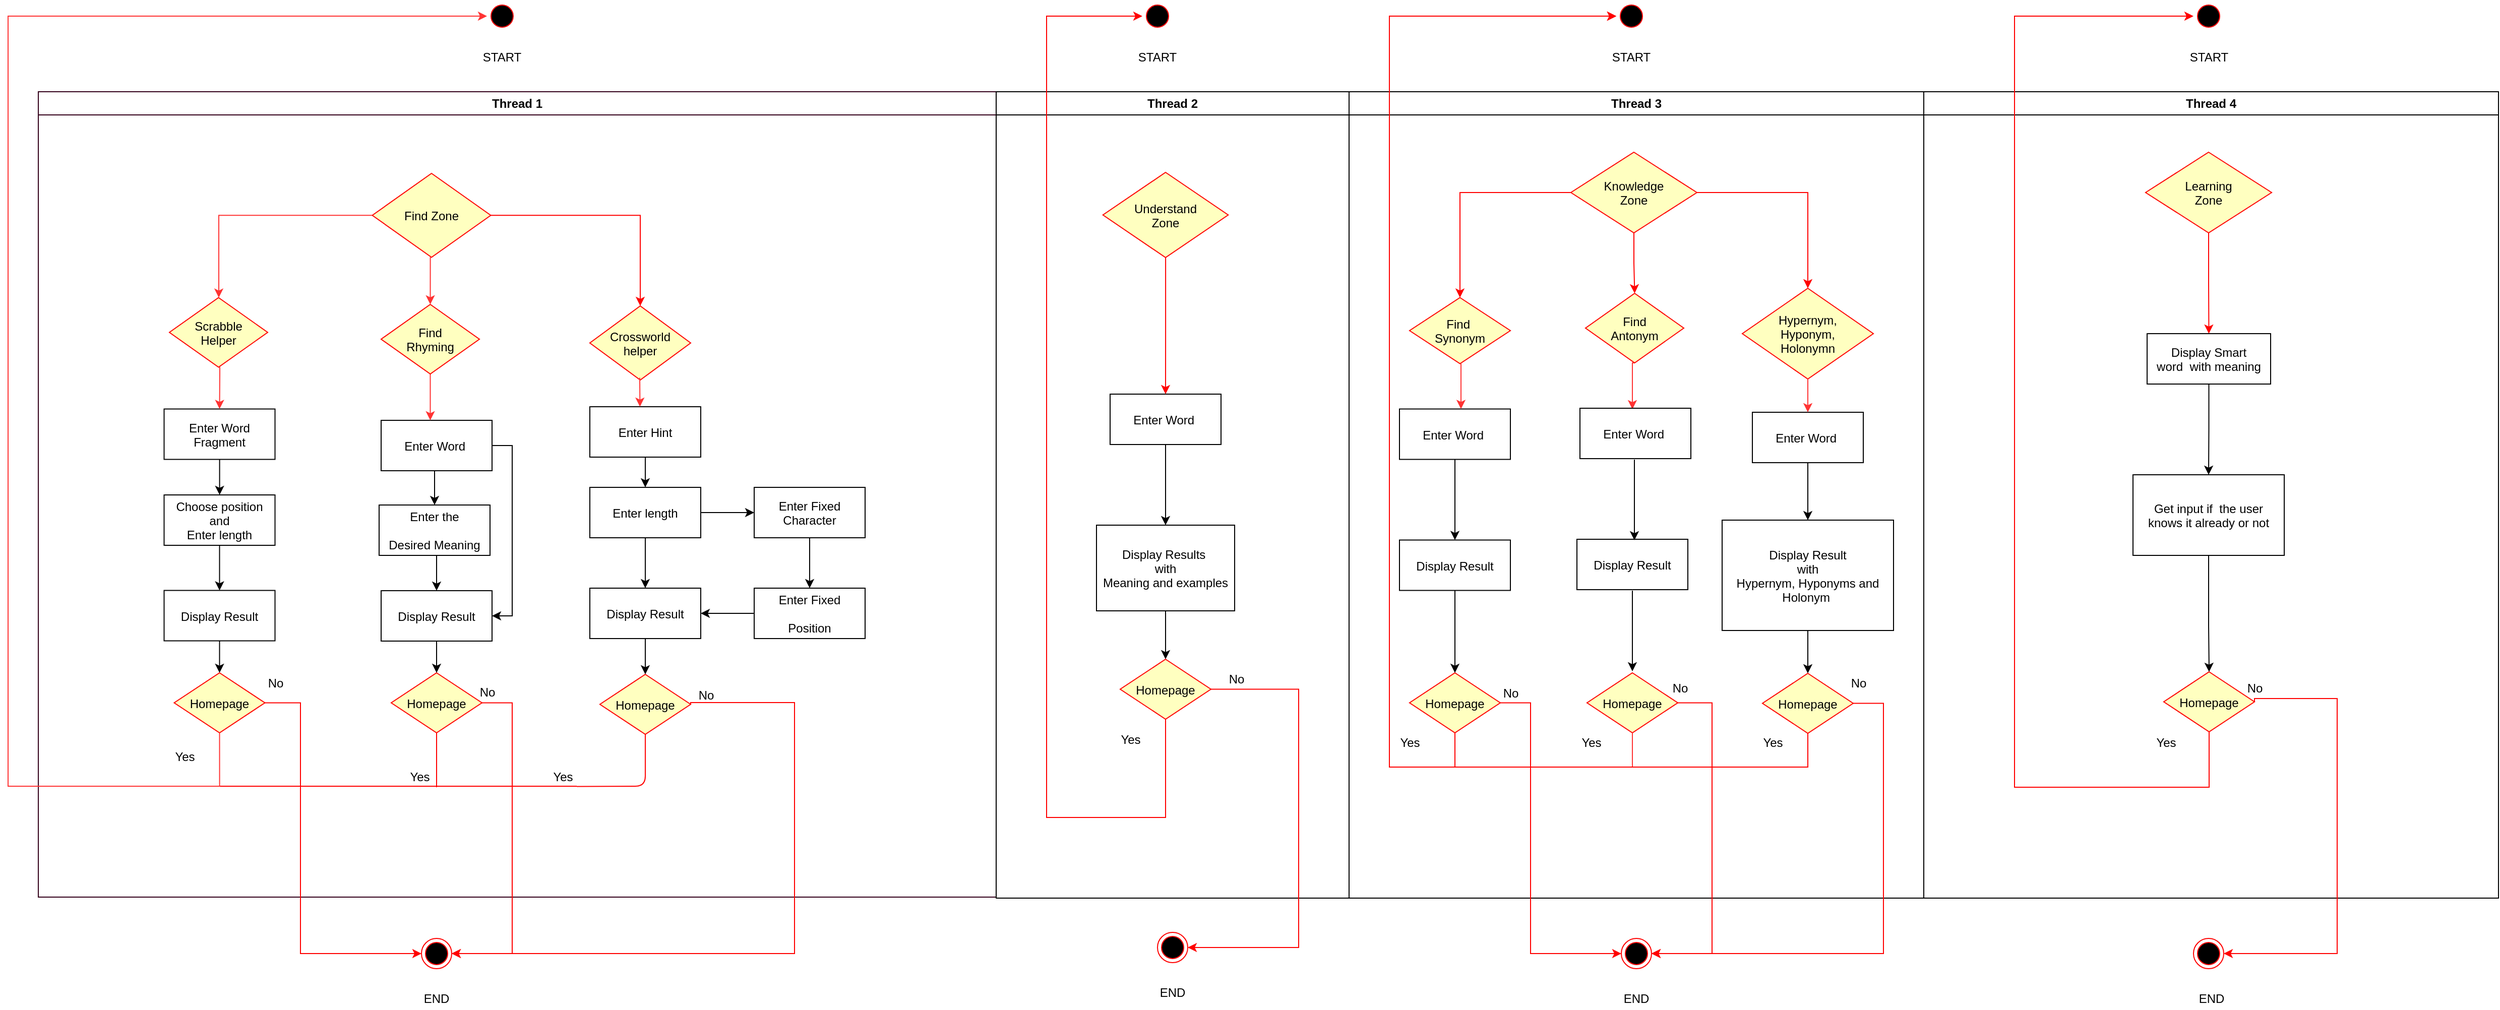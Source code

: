 <mxfile version="12.8.2" type="device"><diagram name="Page-1" id="e7e014a7-5840-1c2e-5031-d8a46d1fe8dd"><mxGraphModel dx="5213" dy="2733" grid="1" gridSize="10" guides="1" tooltips="1" connect="1" arrows="1" fold="1" page="1" pageScale="1" pageWidth="1169" pageHeight="826" background="#ffffff" math="0" shadow="0"><root><mxCell id="0"/><mxCell id="1" parent="0"/><mxCell id="2" value="Thread 1" style="swimlane;whiteSpace=wrap;strokeColor=#33001A;" parent="1" vertex="1"><mxGeometry x="60" y="190" width="950" height="799" as="geometry"/></mxCell><mxCell id="h6mlKQArC7MNZVl1QVLa-51" value="" style="edgeStyle=orthogonalEdgeStyle;rounded=0;orthogonalLoop=1;jettySize=auto;html=1;strokeColor=#FF0000;entryX=0.5;entryY=0;entryDx=0;entryDy=0;exitX=1;exitY=0.5;exitDx=0;exitDy=0;" parent="2" source="21" target="nKJgCVt89UUUF3TxXhcH-124" edge="1"><mxGeometry relative="1" as="geometry"><mxPoint x="375" y="191" as="sourcePoint"/><mxPoint x="530" y="212" as="targetPoint"/><Array as="points"><mxPoint x="597" y="123"/></Array></mxGeometry></mxCell><mxCell id="21" value="Find Zone" style="rhombus;fillColor=#ffffc0;strokeColor=#ff0000;" parent="2" vertex="1"><mxGeometry x="331.25" y="81" width="117.5" height="83.25" as="geometry"/></mxCell><mxCell id="mZyErKNLsmRgQHH9aPGg-84" style="edgeStyle=orthogonalEdgeStyle;rounded=0;orthogonalLoop=1;jettySize=auto;html=1;entryX=1;entryY=0.5;entryDx=0;entryDy=0;" parent="2" source="nKJgCVt89UUUF3TxXhcH-116" target="nKJgCVt89UUUF3TxXhcH-118" edge="1"><mxGeometry relative="1" as="geometry"><Array as="points"><mxPoint x="470" y="351"/><mxPoint x="470" y="520"/></Array></mxGeometry></mxCell><mxCell id="nKJgCVt89UUUF3TxXhcH-116" value="Enter Word " style="" parent="2" vertex="1"><mxGeometry x="340" y="326" width="110" height="50" as="geometry"/></mxCell><mxCell id="nKJgCVt89UUUF3TxXhcH-118" value="Display Result" style="" parent="2" vertex="1"><mxGeometry x="340" y="495" width="110" height="50" as="geometry"/></mxCell><mxCell id="nKJgCVt89UUUF3TxXhcH-144" value="" style="edgeStyle=orthogonalEdgeStyle;rounded=0;orthogonalLoop=1;jettySize=auto;html=1;strokeColor=#FF3333;" parent="2" source="nKJgCVt89UUUF3TxXhcH-122" target="nKJgCVt89UUUF3TxXhcH-116" edge="1"><mxGeometry relative="1" as="geometry"><Array as="points"><mxPoint x="389" y="311"/><mxPoint x="389" y="311"/></Array></mxGeometry></mxCell><mxCell id="nKJgCVt89UUUF3TxXhcH-122" value="Find &#xA;Rhyming" style="rhombus;fillColor=#ffffc0;strokeColor=#ff0000;" parent="2" vertex="1"><mxGeometry x="340" y="211" width="97.5" height="69" as="geometry"/></mxCell><mxCell id="nKJgCVt89UUUF3TxXhcH-124" value="Crossworld&#xA;helper" style="rhombus;fillColor=#ffffc0;strokeColor=#ff0000;" parent="2" vertex="1"><mxGeometry x="547" y="212.5" width="100" height="73.5" as="geometry"/></mxCell><mxCell id="Zllu1U8mEm5pP_ZPL4Ia-45" value="" style="edgeStyle=orthogonalEdgeStyle;rounded=0;orthogonalLoop=1;jettySize=auto;html=1;" parent="2" source="nKJgCVt89UUUF3TxXhcH-125" target="Zllu1U8mEm5pP_ZPL4Ia-44" edge="1"><mxGeometry relative="1" as="geometry"/></mxCell><mxCell id="nKJgCVt89UUUF3TxXhcH-125" value="Enter Hint" style="" parent="2" vertex="1"><mxGeometry x="547" y="312.5" width="110" height="50" as="geometry"/></mxCell><mxCell id="Zllu1U8mEm5pP_ZPL4Ia-46" style="edgeStyle=orthogonalEdgeStyle;rounded=0;orthogonalLoop=1;jettySize=auto;html=1;exitX=0.5;exitY=1;exitDx=0;exitDy=0;entryX=0.5;entryY=0;entryDx=0;entryDy=0;" parent="2" source="Zllu1U8mEm5pP_ZPL4Ia-44" target="nKJgCVt89UUUF3TxXhcH-126" edge="1"><mxGeometry relative="1" as="geometry"/></mxCell><mxCell id="Zllu1U8mEm5pP_ZPL4Ia-48" value="" style="edgeStyle=orthogonalEdgeStyle;rounded=0;orthogonalLoop=1;jettySize=auto;html=1;" parent="2" source="Zllu1U8mEm5pP_ZPL4Ia-44" target="Zllu1U8mEm5pP_ZPL4Ia-47" edge="1"><mxGeometry relative="1" as="geometry"/></mxCell><mxCell id="Zllu1U8mEm5pP_ZPL4Ia-44" value="Enter length" style="" parent="2" vertex="1"><mxGeometry x="547" y="392.5" width="110" height="50" as="geometry"/></mxCell><mxCell id="Zllu1U8mEm5pP_ZPL4Ia-50" value="" style="edgeStyle=orthogonalEdgeStyle;rounded=0;orthogonalLoop=1;jettySize=auto;html=1;" parent="2" source="Zllu1U8mEm5pP_ZPL4Ia-47" target="Zllu1U8mEm5pP_ZPL4Ia-49" edge="1"><mxGeometry relative="1" as="geometry"/></mxCell><mxCell id="Zllu1U8mEm5pP_ZPL4Ia-47" value="Enter Fixed &#xA;Character" style="" parent="2" vertex="1"><mxGeometry x="710" y="392.5" width="110" height="50" as="geometry"/></mxCell><mxCell id="Zllu1U8mEm5pP_ZPL4Ia-51" value="" style="edgeStyle=orthogonalEdgeStyle;rounded=0;orthogonalLoop=1;jettySize=auto;html=1;" parent="2" source="Zllu1U8mEm5pP_ZPL4Ia-49" target="nKJgCVt89UUUF3TxXhcH-126" edge="1"><mxGeometry relative="1" as="geometry"/></mxCell><mxCell id="Zllu1U8mEm5pP_ZPL4Ia-49" value="Enter Fixed &#xA;&#xA;Position" style="" parent="2" vertex="1"><mxGeometry x="710" y="492.5" width="110" height="50" as="geometry"/></mxCell><mxCell id="nKJgCVt89UUUF3TxXhcH-123" value="" style="edgeStyle=orthogonalEdgeStyle;rounded=0;orthogonalLoop=1;jettySize=auto;html=1;strokeColor=#FF3333;entryX=0.452;entryY=0;entryDx=0;entryDy=0;entryPerimeter=0;" parent="2" target="nKJgCVt89UUUF3TxXhcH-125" edge="1"><mxGeometry relative="1" as="geometry"><mxPoint x="596.5" y="327.87" as="targetPoint"/><Array as="points"/><mxPoint x="596.5" y="283.752" as="sourcePoint"/></mxGeometry></mxCell><mxCell id="nKJgCVt89UUUF3TxXhcH-126" value="Display Result" style="" parent="2" vertex="1"><mxGeometry x="547" y="492.5" width="110" height="50" as="geometry"/></mxCell><mxCell id="h6mlKQArC7MNZVl1QVLa-62" value="" style="endArrow=none;html=1;strokeColor=#FF0000;" parent="2" edge="1"><mxGeometry width="50" height="50" relative="1" as="geometry"><mxPoint x="170" y="689" as="sourcePoint"/><mxPoint x="410" y="689" as="targetPoint"/><Array as="points"/></mxGeometry></mxCell><mxCell id="h6mlKQArC7MNZVl1QVLa-80" value="" style="endArrow=none;html=1;strokeColor=#FF0000;" parent="2" edge="1"><mxGeometry width="50" height="50" relative="1" as="geometry"><mxPoint x="404" y="689" as="sourcePoint"/><mxPoint x="534" y="689" as="targetPoint"/><Array as="points"/></mxGeometry></mxCell><mxCell id="h6mlKQArC7MNZVl1QVLa-92" value="" style="endArrow=none;html=1;strokeColor=#FF0000;entryX=0.5;entryY=1;entryDx=0;entryDy=0;" parent="2" target="h6mlKQArC7MNZVl1QVLa-87" edge="1"><mxGeometry width="50" height="50" relative="1" as="geometry"><mxPoint x="395" y="690" as="sourcePoint"/><mxPoint x="394.5" y="631" as="targetPoint"/><Array as="points"><mxPoint x="395" y="671"/></Array></mxGeometry></mxCell><mxCell id="h6mlKQArC7MNZVl1QVLa-119" value="No" style="text;html=1;resizable=0;autosize=1;align=center;verticalAlign=middle;points=[];fillColor=none;strokeColor=none;rounded=0;" parent="2" vertex="1"><mxGeometry x="220" y="577" width="30" height="20" as="geometry"/></mxCell><mxCell id="h6mlKQArC7MNZVl1QVLa-122" value="No" style="text;html=1;resizable=0;autosize=1;align=center;verticalAlign=middle;points=[];fillColor=none;strokeColor=none;rounded=0;" parent="2" vertex="1"><mxGeometry x="430" y="586" width="30" height="20" as="geometry"/></mxCell><mxCell id="h6mlKQArC7MNZVl1QVLa-121" value="No" style="text;html=1;resizable=0;autosize=1;align=center;verticalAlign=middle;points=[];fillColor=none;strokeColor=none;rounded=0;" parent="2" vertex="1"><mxGeometry x="647" y="588.5" width="30" height="20" as="geometry"/></mxCell><mxCell id="h6mlKQArC7MNZVl1QVLa-128" value="Yes" style="text;html=1;resizable=0;autosize=1;align=center;verticalAlign=middle;points=[];fillColor=none;strokeColor=none;rounded=0;" parent="2" vertex="1"><mxGeometry x="500" y="670" width="40" height="20" as="geometry"/></mxCell><mxCell id="h6mlKQArC7MNZVl1QVLa-130" value="Yes" style="text;html=1;resizable=0;autosize=1;align=center;verticalAlign=middle;points=[];fillColor=none;strokeColor=none;rounded=0;" parent="2" vertex="1"><mxGeometry x="357.75" y="670" width="40" height="20" as="geometry"/></mxCell><mxCell id="h6mlKQArC7MNZVl1QVLa-133" value="Yes" style="text;html=1;resizable=0;autosize=1;align=center;verticalAlign=middle;points=[];fillColor=none;strokeColor=none;rounded=0;" parent="2" vertex="1"><mxGeometry x="124.75" y="650" width="40" height="20" as="geometry"/></mxCell><mxCell id="h6mlKQArC7MNZVl1QVLa-57" value="" style="edgeStyle=orthogonalEdgeStyle;rounded=0;orthogonalLoop=1;jettySize=auto;html=1;strokeColor=#FF3333;entryX=0.5;entryY=0;entryDx=0;entryDy=0;exitX=0.5;exitY=1;exitDx=0;exitDy=0;" parent="2" source="21" target="nKJgCVt89UUUF3TxXhcH-122" edge="1"><mxGeometry relative="1" as="geometry"><mxPoint x="389" y="202" as="targetPoint"/><Array as="points"><mxPoint x="389" y="164"/></Array><mxPoint x="350" y="181" as="sourcePoint"/></mxGeometry></mxCell><mxCell id="mZyErKNLsmRgQHH9aPGg-73" value="Choose position &#xA;and &#xA;Enter length" style="" parent="2" vertex="1"><mxGeometry x="124.75" y="400" width="110" height="50" as="geometry"/></mxCell><mxCell id="Zllu1U8mEm5pP_ZPL4Ia-41" value="Enter the &#xA;&#xA;Desired Meaning" style="" parent="2" vertex="1"><mxGeometry x="338.0" y="410" width="110" height="50" as="geometry"/></mxCell><mxCell id="Zllu1U8mEm5pP_ZPL4Ia-43" style="edgeStyle=orthogonalEdgeStyle;rounded=0;orthogonalLoop=1;jettySize=auto;html=1;exitX=0.5;exitY=1;exitDx=0;exitDy=0;entryX=0.5;entryY=0;entryDx=0;entryDy=0;" parent="2" source="Zllu1U8mEm5pP_ZPL4Ia-41" target="nKJgCVt89UUUF3TxXhcH-118" edge="1"><mxGeometry relative="1" as="geometry"/></mxCell><mxCell id="Zllu1U8mEm5pP_ZPL4Ia-42" style="edgeStyle=orthogonalEdgeStyle;rounded=0;orthogonalLoop=1;jettySize=auto;html=1;exitX=0.5;exitY=1;exitDx=0;exitDy=0;entryX=0.5;entryY=0;entryDx=0;entryDy=0;" parent="2" source="nKJgCVt89UUUF3TxXhcH-116" target="Zllu1U8mEm5pP_ZPL4Ia-41" edge="1"><mxGeometry relative="1" as="geometry"><Array as="points"><mxPoint x="393" y="376"/></Array></mxGeometry></mxCell><mxCell id="3" value="Thread 2" style="swimlane;whiteSpace=wrap" parent="1" vertex="1"><mxGeometry x="1010" y="190" width="350" height="800" as="geometry"><mxRectangle x="690" y="40" width="80" height="23" as="alternateBounds"/></mxGeometry></mxCell><mxCell id="nKJgCVt89UUUF3TxXhcH-89" value="Understand&#xA;Zone" style="rhombus;fillColor=#ffffc0;strokeColor=#ff0000;" parent="3" vertex="1"><mxGeometry x="105.88" y="80" width="124.25" height="84.5" as="geometry"/></mxCell><mxCell id="h6mlKQArC7MNZVl1QVLa-65" value="Enter Word " style="" parent="3" vertex="1"><mxGeometry x="113" y="300" width="110" height="50" as="geometry"/></mxCell><mxCell id="h6mlKQArC7MNZVl1QVLa-66" value="Display Results &#xA;with&#xA;Meaning and examples" style="" parent="3" vertex="1"><mxGeometry x="99.5" y="430" width="137.01" height="85" as="geometry"/></mxCell><mxCell id="h6mlKQArC7MNZVl1QVLa-67" value="" style="edgeStyle=orthogonalEdgeStyle;rounded=0;orthogonalLoop=1;jettySize=auto;html=1;" parent="3" source="h6mlKQArC7MNZVl1QVLa-65" target="h6mlKQArC7MNZVl1QVLa-66" edge="1"><mxGeometry relative="1" as="geometry"/></mxCell><mxCell id="h6mlKQArC7MNZVl1QVLa-69" value="" style="edgeStyle=orthogonalEdgeStyle;rounded=0;orthogonalLoop=1;jettySize=auto;html=1;entryX=0.5;entryY=0;entryDx=0;entryDy=0;" parent="3" source="h6mlKQArC7MNZVl1QVLa-66" target="h6mlKQArC7MNZVl1QVLa-103" edge="1"><mxGeometry relative="1" as="geometry"><mxPoint x="167.995" y="510" as="targetPoint"/></mxGeometry></mxCell><mxCell id="h6mlKQArC7MNZVl1QVLa-71" value="" style="edgeStyle=orthogonalEdgeStyle;rounded=0;orthogonalLoop=1;jettySize=auto;html=1;strokeColor=#FF0000;" parent="3" source="nKJgCVt89UUUF3TxXhcH-89" target="h6mlKQArC7MNZVl1QVLa-65" edge="1"><mxGeometry relative="1" as="geometry"/></mxCell><mxCell id="h6mlKQArC7MNZVl1QVLa-123" value="No" style="text;html=1;resizable=0;autosize=1;align=center;verticalAlign=middle;points=[];fillColor=none;strokeColor=none;rounded=0;" parent="3" vertex="1"><mxGeometry x="222.5" y="572.5" width="30" height="20" as="geometry"/></mxCell><mxCell id="h6mlKQArC7MNZVl1QVLa-103" value="Homepage" style="rhombus;fillColor=#ffffc0;strokeColor=#ff0000;" parent="3" vertex="1"><mxGeometry x="123" y="563" width="90" height="59.5" as="geometry"/></mxCell><mxCell id="mZyErKNLsmRgQHH9aPGg-98" value="Yes" style="text;html=1;resizable=0;autosize=1;align=center;verticalAlign=middle;points=[];fillColor=none;strokeColor=none;rounded=0;" parent="3" vertex="1"><mxGeometry x="113" y="633" width="40" height="20" as="geometry"/></mxCell><mxCell id="4" value="Thread 3" style="swimlane;whiteSpace=wrap" parent="1" vertex="1"><mxGeometry x="1360" y="190" width="570" height="800" as="geometry"><mxRectangle x="750" y="40" width="80" height="23" as="alternateBounds"/></mxGeometry></mxCell><mxCell id="mZyErKNLsmRgQHH9aPGg-66" style="edgeStyle=orthogonalEdgeStyle;rounded=0;orthogonalLoop=1;jettySize=auto;html=1;exitX=0.5;exitY=1;exitDx=0;exitDy=0;entryX=0.5;entryY=0;entryDx=0;entryDy=0;strokeColor=#FF0000;" parent="4" source="nKJgCVt89UUUF3TxXhcH-91" target="nKJgCVt89UUUF3TxXhcH-84" edge="1"><mxGeometry relative="1" as="geometry"><Array as="points"><mxPoint x="283" y="170"/><mxPoint x="283" y="170"/><mxPoint x="283" y="190"/></Array></mxGeometry></mxCell><mxCell id="mZyErKNLsmRgQHH9aPGg-67" style="edgeStyle=orthogonalEdgeStyle;rounded=0;orthogonalLoop=1;jettySize=auto;html=1;entryX=0.5;entryY=0;entryDx=0;entryDy=0;strokeColor=#FF0000;" parent="4" source="nKJgCVt89UUUF3TxXhcH-91" target="mZyErKNLsmRgQHH9aPGg-54" edge="1"><mxGeometry relative="1" as="geometry"/></mxCell><mxCell id="nKJgCVt89UUUF3TxXhcH-91" value="Knowledge&#xA;Zone" style="rhombus;fillColor=#ffffc0;strokeColor=#ff0000;" parent="4" vertex="1"><mxGeometry x="220" y="60" width="125" height="80" as="geometry"/></mxCell><mxCell id="mZyErKNLsmRgQHH9aPGg-60" style="edgeStyle=orthogonalEdgeStyle;rounded=0;orthogonalLoop=1;jettySize=auto;html=1;entryX=0.5;entryY=0;entryDx=0;entryDy=0;" parent="4" source="h6mlKQArC7MNZVl1QVLa-75" target="h6mlKQArC7MNZVl1QVLa-108" edge="1"><mxGeometry relative="1" as="geometry"/></mxCell><mxCell id="h6mlKQArC7MNZVl1QVLa-75" value="Display Result&#xA;with&#xA;Hypernym, Hyponyms and &#xA;Holonym " style="" parent="4" vertex="1"><mxGeometry x="370" y="425" width="170" height="109.5" as="geometry"/></mxCell><mxCell id="h6mlKQArC7MNZVl1QVLa-108" value="Homepage" style="rhombus;fillColor=#ffffc0;strokeColor=#ff0000;" parent="4" vertex="1"><mxGeometry x="410" y="577" width="90" height="59.5" as="geometry"/></mxCell><mxCell id="h6mlKQArC7MNZVl1QVLa-124" value="No" style="text;html=1;resizable=0;autosize=1;align=center;verticalAlign=middle;points=[];fillColor=none;strokeColor=none;rounded=0;" parent="4" vertex="1"><mxGeometry x="490" y="576.5" width="30" height="20" as="geometry"/></mxCell><mxCell id="h6mlKQArC7MNZVl1QVLa-127" value="Yes" style="text;html=1;resizable=0;autosize=1;align=center;verticalAlign=middle;points=[];fillColor=none;strokeColor=none;rounded=0;" parent="4" vertex="1"><mxGeometry x="400" y="636" width="40" height="20" as="geometry"/></mxCell><mxCell id="nKJgCVt89UUUF3TxXhcH-142" value="" style="edgeStyle=orthogonalEdgeStyle;rounded=0;orthogonalLoop=1;jettySize=auto;html=1;strokeColor=#FF3333;exitX=0.5;exitY=1;exitDx=0;exitDy=0;" parent="4" source="nKJgCVt89UUUF3TxXhcH-84" edge="1"><mxGeometry relative="1" as="geometry"><mxPoint x="281" y="315" as="targetPoint"/><Array as="points"><mxPoint x="281" y="269"/></Array></mxGeometry></mxCell><mxCell id="nKJgCVt89UUUF3TxXhcH-84" value="Find &#xA;Antonym" style="rhombus;fillColor=#ffffc0;strokeColor=#ff0000;" parent="4" vertex="1"><mxGeometry x="234.5" y="200" width="97.5" height="69" as="geometry"/></mxCell><mxCell id="mZyErKNLsmRgQHH9aPGg-54" value="Hypernym, &#xA;Hyponym,&#xA;Holonymn" style="rhombus;fillColor=#ffffc0;strokeColor=#ff0000;" parent="4" vertex="1"><mxGeometry x="390" y="195" width="130" height="90" as="geometry"/></mxCell><mxCell id="nKJgCVt89UUUF3TxXhcH-104" value="Enter Word " style="" parent="4" vertex="1"><mxGeometry x="229" y="314" width="110" height="50" as="geometry"/></mxCell><mxCell id="nKJgCVt89UUUF3TxXhcH-106" value="Display Result" style="" parent="4" vertex="1"><mxGeometry x="226" y="444" width="110" height="50" as="geometry"/></mxCell><mxCell id="nKJgCVt89UUUF3TxXhcH-103" value="" style="edgeStyle=orthogonalEdgeStyle;rounded=0;orthogonalLoop=1;jettySize=auto;html=1;" parent="4" edge="1"><mxGeometry relative="1" as="geometry"><mxPoint x="283" y="365" as="sourcePoint"/><mxPoint x="283" y="445" as="targetPoint"/></mxGeometry></mxCell><mxCell id="nKJgCVt89UUUF3TxXhcH-105" value="" style="edgeStyle=orthogonalEdgeStyle;rounded=0;orthogonalLoop=1;jettySize=auto;html=1;" parent="4" edge="1"><mxGeometry relative="1" as="geometry"><mxPoint x="281" y="495" as="sourcePoint"/><mxPoint x="281" y="575" as="targetPoint"/></mxGeometry></mxCell><mxCell id="h6mlKQArC7MNZVl1QVLa-86" value="Homepage" style="rhombus;fillColor=#ffffc0;strokeColor=#ff0000;" parent="4" vertex="1"><mxGeometry x="236" y="576.5" width="90" height="59.5" as="geometry"/></mxCell><mxCell id="h6mlKQArC7MNZVl1QVLa-120" value="No" style="text;html=1;resizable=0;autosize=1;align=center;verticalAlign=middle;points=[];fillColor=none;strokeColor=none;rounded=0;" parent="4" vertex="1"><mxGeometry x="313" y="582" width="30" height="20" as="geometry"/></mxCell><mxCell id="mZyErKNLsmRgQHH9aPGg-59" style="edgeStyle=orthogonalEdgeStyle;rounded=0;orthogonalLoop=1;jettySize=auto;html=1;" parent="4" source="h6mlKQArC7MNZVl1QVLa-74" target="h6mlKQArC7MNZVl1QVLa-75" edge="1"><mxGeometry relative="1" as="geometry"/></mxCell><mxCell id="h6mlKQArC7MNZVl1QVLa-74" value="Enter Word " style="" parent="4" vertex="1"><mxGeometry x="400" y="318" width="110" height="50" as="geometry"/></mxCell><mxCell id="mZyErKNLsmRgQHH9aPGg-58" value="" style="edgeStyle=orthogonalEdgeStyle;rounded=0;orthogonalLoop=1;jettySize=auto;html=1;strokeColor=#FF3333;entryX=0.5;entryY=0;entryDx=0;entryDy=0;" parent="4" source="mZyErKNLsmRgQHH9aPGg-54" target="h6mlKQArC7MNZVl1QVLa-74" edge="1"><mxGeometry relative="1" as="geometry"><mxPoint x="550" y="265" as="targetPoint"/><Array as="points"><mxPoint x="455" y="295"/><mxPoint x="455" y="295"/></Array><mxPoint x="181" y="283.823" as="sourcePoint"/></mxGeometry></mxCell><mxCell id="mZyErKNLsmRgQHH9aPGg-62" value="Yes" style="text;html=1;resizable=0;autosize=1;align=center;verticalAlign=middle;points=[];fillColor=none;strokeColor=none;rounded=0;" parent="4" vertex="1"><mxGeometry x="220" y="636" width="40" height="20" as="geometry"/></mxCell><mxCell id="mZyErKNLsmRgQHH9aPGg-63" value="Yes" style="text;html=1;resizable=0;autosize=1;align=center;verticalAlign=middle;points=[];fillColor=none;strokeColor=none;rounded=0;" parent="4" vertex="1"><mxGeometry x="40" y="636" width="40" height="20" as="geometry"/></mxCell><mxCell id="mZyErKNLsmRgQHH9aPGg-49" value="Homepage" style="rhombus;fillColor=#ffffc0;strokeColor=#ff0000;" parent="4" vertex="1"><mxGeometry x="60" y="576.5" width="90" height="59.5" as="geometry"/></mxCell><mxCell id="nKJgCVt89UUUF3TxXhcH-56" value="" style="ellipse;shape=startState;fillColor=#000000;strokeColor=#ff0000;" parent="1" vertex="1"><mxGeometry x="2197.5" y="100" width="30" height="30" as="geometry"/></mxCell><mxCell id="38" value="" style="ellipse;shape=endState;fillColor=#000000;strokeColor=#ff0000" parent="1" vertex="1"><mxGeometry x="2197.5" y="1030" width="30" height="30" as="geometry"/></mxCell><mxCell id="h6mlKQArC7MNZVl1QVLa-96" value="" style="edgeStyle=orthogonalEdgeStyle;rounded=0;orthogonalLoop=1;jettySize=auto;html=1;strokeColor=#FF0000;entryX=1;entryY=0.5;entryDx=0;entryDy=0;" parent="1" source="h6mlKQArC7MNZVl1QVLa-87" target="0dGt8AdV8ACyjVqIhe9R-48" edge="1"><mxGeometry relative="1" as="geometry"><Array as="points"><mxPoint x="530" y="796"/><mxPoint x="530" y="1045"/></Array></mxGeometry></mxCell><mxCell id="h6mlKQArC7MNZVl1QVLa-87" value="Homepage" style="rhombus;fillColor=#ffffc0;strokeColor=#ff0000;" parent="1" vertex="1"><mxGeometry x="410" y="766.5" width="90" height="59.5" as="geometry"/></mxCell><mxCell id="h6mlKQArC7MNZVl1QVLa-98" value="" style="edgeStyle=orthogonalEdgeStyle;rounded=0;orthogonalLoop=1;jettySize=auto;html=1;strokeColor=#FF0000;exitX=1;exitY=0.5;exitDx=0;exitDy=0;entryX=1;entryY=0.5;entryDx=0;entryDy=0;" parent="1" source="h6mlKQArC7MNZVl1QVLa-88" target="0dGt8AdV8ACyjVqIhe9R-48" edge="1"><mxGeometry relative="1" as="geometry"><mxPoint x="983" y="1065" as="targetPoint"/><Array as="points"><mxPoint x="707" y="796"/><mxPoint x="810" y="796"/><mxPoint x="810" y="1045"/></Array><mxPoint x="782" y="799" as="sourcePoint"/></mxGeometry></mxCell><mxCell id="h6mlKQArC7MNZVl1QVLa-88" value="Homepage" style="rhombus;fillColor=#ffffc0;strokeColor=#ff0000;" parent="1" vertex="1"><mxGeometry x="617" y="768" width="90" height="59.5" as="geometry"/></mxCell><mxCell id="h6mlKQArC7MNZVl1QVLa-105" value="" style="edgeStyle=orthogonalEdgeStyle;rounded=0;orthogonalLoop=1;jettySize=auto;html=1;strokeColor=#FF0000;entryX=1;entryY=0.5;entryDx=0;entryDy=0;exitX=1;exitY=0.5;exitDx=0;exitDy=0;" parent="1" source="h6mlKQArC7MNZVl1QVLa-103" target="0dGt8AdV8ACyjVqIhe9R-51" edge="1"><mxGeometry relative="1" as="geometry"><mxPoint x="870" y="829.5" as="targetPoint"/><Array as="points"><mxPoint x="1310" y="783"/><mxPoint x="1310" y="1039"/></Array></mxGeometry></mxCell><mxCell id="h6mlKQArC7MNZVl1QVLa-116" value="" style="edgeStyle=orthogonalEdgeStyle;rounded=0;orthogonalLoop=1;jettySize=auto;html=1;strokeColor=#FF0000;entryX=0;entryY=0.5;entryDx=0;entryDy=0;exitX=0.5;exitY=1;exitDx=0;exitDy=0;" parent="1" source="h6mlKQArC7MNZVl1QVLa-103" target="0dGt8AdV8ACyjVqIhe9R-53" edge="1"><mxGeometry relative="1" as="geometry"><mxPoint x="995" y="719.75" as="targetPoint"/><Array as="points"><mxPoint x="1178" y="910"/><mxPoint x="1060" y="910"/><mxPoint x="1060" y="115"/></Array></mxGeometry></mxCell><mxCell id="h6mlKQArC7MNZVl1QVLa-83" value="" style="endArrow=none;html=1;strokeColor=#FF0000;exitX=0.85;exitY=0.961;exitDx=0;exitDy=0;exitPerimeter=0;entryX=0.5;entryY=1;entryDx=0;entryDy=0;" parent="1" source="h6mlKQArC7MNZVl1QVLa-128" target="h6mlKQArC7MNZVl1QVLa-88" edge="1"><mxGeometry width="50" height="50" relative="1" as="geometry"><mxPoint x="693" y="879" as="sourcePoint"/><mxPoint x="735" y="825" as="targetPoint"/><Array as="points"><mxPoint x="662" y="879"/></Array></mxGeometry></mxCell><mxCell id="nKJgCVt89UUUF3TxXhcH-129" value="" style="edgeStyle=orthogonalEdgeStyle;rounded=0;orthogonalLoop=1;jettySize=auto;html=1;entryX=0.5;entryY=0;entryDx=0;entryDy=0;" parent="1" source="nKJgCVt89UUUF3TxXhcH-126" target="h6mlKQArC7MNZVl1QVLa-88" edge="1"><mxGeometry relative="1" as="geometry"><mxPoint x="662" y="777.87" as="targetPoint"/></mxGeometry></mxCell><mxCell id="Zllu1U8mEm5pP_ZPL4Ia-55" value="END" style="text;html=1;strokeColor=none;fillColor=none;align=center;verticalAlign=middle;whiteSpace=wrap;rounded=0;" parent="1" vertex="1"><mxGeometry x="2192.5" y="1080" width="45" height="20" as="geometry"/></mxCell><mxCell id="Zllu1U8mEm5pP_ZPL4Ia-56" value="START" style="text;html=1;strokeColor=none;fillColor=none;align=center;verticalAlign=middle;whiteSpace=wrap;rounded=0;" parent="1" vertex="1"><mxGeometry x="2192.5" y="146" width="40" height="20" as="geometry"/></mxCell><mxCell id="mZyErKNLsmRgQHH9aPGg-42" value="" style="edgeStyle=orthogonalEdgeStyle;rounded=0;orthogonalLoop=1;jettySize=auto;html=1;" parent="1" source="mZyErKNLsmRgQHH9aPGg-43" target="mZyErKNLsmRgQHH9aPGg-45" edge="1"><mxGeometry relative="1" as="geometry"/></mxCell><mxCell id="mZyErKNLsmRgQHH9aPGg-43" value="Enter Word " style="" parent="1" vertex="1"><mxGeometry x="1410" y="504.75" width="110" height="50" as="geometry"/></mxCell><mxCell id="mZyErKNLsmRgQHH9aPGg-44" value="" style="edgeStyle=orthogonalEdgeStyle;rounded=0;orthogonalLoop=1;jettySize=auto;html=1;" parent="1" source="mZyErKNLsmRgQHH9aPGg-45" target="mZyErKNLsmRgQHH9aPGg-49" edge="1"><mxGeometry relative="1" as="geometry"><mxPoint x="1465" y="764.75" as="targetPoint"/></mxGeometry></mxCell><mxCell id="mZyErKNLsmRgQHH9aPGg-45" value="Display Result" style="" parent="1" vertex="1"><mxGeometry x="1410" y="634.75" width="110" height="50" as="geometry"/></mxCell><mxCell id="mZyErKNLsmRgQHH9aPGg-46" value="Find &#xA;Synonym" style="rhombus;fillColor=#ffffc0;strokeColor=#ff0000;" parent="1" vertex="1"><mxGeometry x="1420" y="394.25" width="100" height="65.5" as="geometry"/></mxCell><mxCell id="mZyErKNLsmRgQHH9aPGg-47" value="" style="edgeStyle=orthogonalEdgeStyle;rounded=0;orthogonalLoop=1;jettySize=auto;html=1;strokeColor=#FF3333;" parent="1" target="mZyErKNLsmRgQHH9aPGg-43" edge="1"><mxGeometry relative="1" as="geometry"><Array as="points"><mxPoint x="1471" y="489.75"/><mxPoint x="1471" y="489.75"/></Array><mxPoint x="1471" y="458.573" as="sourcePoint"/></mxGeometry></mxCell><mxCell id="mZyErKNLsmRgQHH9aPGg-48" value="No" style="text;html=1;resizable=0;autosize=1;align=center;verticalAlign=middle;points=[];fillColor=none;strokeColor=none;rounded=0;" parent="1" vertex="1"><mxGeometry x="1505" y="776.75" width="30" height="20" as="geometry"/></mxCell><mxCell id="mZyErKNLsmRgQHH9aPGg-65" style="edgeStyle=orthogonalEdgeStyle;rounded=0;orthogonalLoop=1;jettySize=auto;html=1;entryX=0.5;entryY=0;entryDx=0;entryDy=0;strokeColor=#FF0000;" parent="1" source="nKJgCVt89UUUF3TxXhcH-91" target="mZyErKNLsmRgQHH9aPGg-46" edge="1"><mxGeometry relative="1" as="geometry"/></mxCell><mxCell id="mZyErKNLsmRgQHH9aPGg-69" value="Scrabble&#xA;Helper" style="rhombus;fillColor=#ffffc0;strokeColor=#ff0000;" parent="1" vertex="1"><mxGeometry x="190" y="394.25" width="97.5" height="69" as="geometry"/></mxCell><mxCell id="mZyErKNLsmRgQHH9aPGg-74" value="" style="edgeStyle=orthogonalEdgeStyle;rounded=0;orthogonalLoop=1;jettySize=auto;html=1;" parent="1" source="mZyErKNLsmRgQHH9aPGg-70" target="mZyErKNLsmRgQHH9aPGg-73" edge="1"><mxGeometry relative="1" as="geometry"/></mxCell><mxCell id="mZyErKNLsmRgQHH9aPGg-70" value="Enter Word &#xA;Fragment" style="" parent="1" vertex="1"><mxGeometry x="184.75" y="504.75" width="110" height="50" as="geometry"/></mxCell><mxCell id="mZyErKNLsmRgQHH9aPGg-81" style="edgeStyle=orthogonalEdgeStyle;rounded=0;orthogonalLoop=1;jettySize=auto;html=1;exitX=0.5;exitY=1;exitDx=0;exitDy=0;entryX=0.5;entryY=0;entryDx=0;entryDy=0;" parent="1" source="mZyErKNLsmRgQHH9aPGg-77" target="mZyErKNLsmRgQHH9aPGg-78" edge="1"><mxGeometry relative="1" as="geometry"/></mxCell><mxCell id="mZyErKNLsmRgQHH9aPGg-77" value="Display Result" style="" parent="1" vertex="1"><mxGeometry x="184.75" y="684.75" width="110" height="50" as="geometry"/></mxCell><mxCell id="mZyErKNLsmRgQHH9aPGg-76" value="" style="edgeStyle=orthogonalEdgeStyle;rounded=0;orthogonalLoop=1;jettySize=auto;html=1;entryX=0.5;entryY=0;entryDx=0;entryDy=0;" parent="1" source="mZyErKNLsmRgQHH9aPGg-73" target="mZyErKNLsmRgQHH9aPGg-77" edge="1"><mxGeometry relative="1" as="geometry"><mxPoint x="239.75" y="680" as="targetPoint"/></mxGeometry></mxCell><mxCell id="mZyErKNLsmRgQHH9aPGg-78" value="Homepage" style="rhombus;fillColor=#ffffc0;strokeColor=#ff0000;" parent="1" vertex="1"><mxGeometry x="194.75" y="766.5" width="90" height="59.5" as="geometry"/></mxCell><mxCell id="mZyErKNLsmRgQHH9aPGg-82" value="" style="edgeStyle=orthogonalEdgeStyle;rounded=0;orthogonalLoop=1;jettySize=auto;html=1;strokeColor=#FF3333;exitX=0.5;exitY=1;exitDx=0;exitDy=0;entryX=0.5;entryY=0;entryDx=0;entryDy=0;" parent="1" source="mZyErKNLsmRgQHH9aPGg-69" target="mZyErKNLsmRgQHH9aPGg-70" edge="1"><mxGeometry relative="1" as="geometry"><Array as="points"><mxPoint x="240" y="463"/><mxPoint x="240" y="470"/></Array><mxPoint x="269.996" y="459.999" as="sourcePoint"/><mxPoint x="269.996" y="506.03" as="targetPoint"/></mxGeometry></mxCell><mxCell id="mZyErKNLsmRgQHH9aPGg-83" value="" style="edgeStyle=orthogonalEdgeStyle;rounded=0;orthogonalLoop=1;jettySize=auto;html=1;strokeColor=#FF3333;entryX=0.5;entryY=0;entryDx=0;entryDy=0;exitX=0;exitY=0.5;exitDx=0;exitDy=0;" parent="1" source="21" target="mZyErKNLsmRgQHH9aPGg-69" edge="1"><mxGeometry relative="1" as="geometry"><mxPoint x="326.85" y="406.75" as="targetPoint"/><Array as="points"><mxPoint x="239" y="313"/><mxPoint x="239" y="394"/></Array><mxPoint x="273.1" y="360" as="sourcePoint"/></mxGeometry></mxCell><mxCell id="nKJgCVt89UUUF3TxXhcH-112" style="edgeStyle=orthogonalEdgeStyle;rounded=0;orthogonalLoop=1;jettySize=auto;html=1;strokeColor=#FF3333;entryX=0;entryY=0.5;entryDx=0;entryDy=0;exitX=0.5;exitY=1;exitDx=0;exitDy=0;" parent="1" source="mZyErKNLsmRgQHH9aPGg-78" target="0dGt8AdV8ACyjVqIhe9R-46" edge="1"><mxGeometry relative="1" as="geometry"><mxPoint x="714.57" y="94.71" as="targetPoint"/><Array as="points"><mxPoint x="240" y="879"/><mxPoint x="30" y="879"/><mxPoint x="30" y="115"/></Array><mxPoint x="314.57" y="835.71" as="sourcePoint"/></mxGeometry></mxCell><mxCell id="mZyErKNLsmRgQHH9aPGg-90" value="" style="edgeStyle=orthogonalEdgeStyle;rounded=0;orthogonalLoop=1;jettySize=auto;html=1;strokeColor=#FF0000;exitX=1;exitY=0.5;exitDx=0;exitDy=0;entryX=0;entryY=0.5;entryDx=0;entryDy=0;" parent="1" source="mZyErKNLsmRgQHH9aPGg-49" edge="1" target="0dGt8AdV8ACyjVqIhe9R-55"><mxGeometry relative="1" as="geometry"><mxPoint x="980" y="1060" as="targetPoint"/><Array as="points"><mxPoint x="1540" y="796"/><mxPoint x="1540" y="1045"/></Array><mxPoint x="1204.0" y="739.75" as="sourcePoint"/></mxGeometry></mxCell><mxCell id="mZyErKNLsmRgQHH9aPGg-91" value="" style="edgeStyle=orthogonalEdgeStyle;rounded=0;orthogonalLoop=1;jettySize=auto;html=1;strokeColor=#FF0000;entryX=1;entryY=0.5;entryDx=0;entryDy=0;exitX=1;exitY=0.5;exitDx=0;exitDy=0;" parent="1" source="h6mlKQArC7MNZVl1QVLa-86" target="0dGt8AdV8ACyjVqIhe9R-55" edge="1"><mxGeometry relative="1" as="geometry"><mxPoint x="1000" y="1085.0" as="targetPoint"/><Array as="points"><mxPoint x="1720" y="796"/><mxPoint x="1720" y="1045"/></Array><mxPoint x="1475" y="836" as="sourcePoint"/></mxGeometry></mxCell><mxCell id="mZyErKNLsmRgQHH9aPGg-92" value="" style="edgeStyle=orthogonalEdgeStyle;rounded=0;orthogonalLoop=1;jettySize=auto;html=1;strokeColor=#FF0000;entryX=1;entryY=0.5;entryDx=0;entryDy=0;exitX=1;exitY=0.5;exitDx=0;exitDy=0;" parent="1" source="h6mlKQArC7MNZVl1QVLa-108" target="0dGt8AdV8ACyjVqIhe9R-55" edge="1"><mxGeometry relative="1" as="geometry"><mxPoint x="990" y="1075.0" as="targetPoint"/><Array as="points"><mxPoint x="1890" y="797"/><mxPoint x="1890" y="1045"/></Array><mxPoint x="1860" y="797" as="sourcePoint"/></mxGeometry></mxCell><mxCell id="mZyErKNLsmRgQHH9aPGg-94" style="edgeStyle=none;rounded=0;orthogonalLoop=1;jettySize=auto;html=1;exitX=0.5;exitY=1;exitDx=0;exitDy=0;strokeColor=#FF0000;entryX=0;entryY=0.5;entryDx=0;entryDy=0;" parent="1" source="mZyErKNLsmRgQHH9aPGg-49" edge="1" target="0dGt8AdV8ACyjVqIhe9R-57"><mxGeometry relative="1" as="geometry"><mxPoint x="1465.571" y="910.0" as="targetPoint"/><Array as="points"><mxPoint x="1465" y="860"/><mxPoint x="1400" y="860"/><mxPoint x="1400" y="115"/></Array></mxGeometry></mxCell><mxCell id="mZyErKNLsmRgQHH9aPGg-95" style="edgeStyle=none;rounded=0;orthogonalLoop=1;jettySize=auto;html=1;exitX=0.5;exitY=1;exitDx=0;exitDy=0;strokeColor=#FF3333;entryX=0;entryY=0.5;entryDx=0;entryDy=0;" parent="1" source="h6mlKQArC7MNZVl1QVLa-86" edge="1" target="0dGt8AdV8ACyjVqIhe9R-57"><mxGeometry relative="1" as="geometry"><mxPoint x="1641.286" y="910.0" as="targetPoint"/><Array as="points"><mxPoint x="1641" y="860"/><mxPoint x="1400" y="860"/><mxPoint x="1400" y="115"/></Array></mxGeometry></mxCell><mxCell id="mZyErKNLsmRgQHH9aPGg-96" style="edgeStyle=none;rounded=0;orthogonalLoop=1;jettySize=auto;html=1;exitX=0.5;exitY=1;exitDx=0;exitDy=0;strokeColor=#FF0000;entryX=0;entryY=0.5;entryDx=0;entryDy=0;" parent="1" source="h6mlKQArC7MNZVl1QVLa-108" edge="1" target="0dGt8AdV8ACyjVqIhe9R-57"><mxGeometry relative="1" as="geometry"><mxPoint x="1815.571" y="910.0" as="targetPoint"/><Array as="points"><mxPoint x="1815" y="860"/><mxPoint x="1400" y="860"/><mxPoint x="1400" y="115"/></Array></mxGeometry></mxCell><mxCell id="nKJgCVt89UUUF3TxXhcH-117" value="" style="edgeStyle=orthogonalEdgeStyle;rounded=0;orthogonalLoop=1;jettySize=auto;html=1;entryX=0.5;entryY=0;entryDx=0;entryDy=0;" parent="1" source="nKJgCVt89UUUF3TxXhcH-118" target="h6mlKQArC7MNZVl1QVLa-87" edge="1"><mxGeometry relative="1" as="geometry"><mxPoint x="455" y="776" as="targetPoint"/><Array as="points"/></mxGeometry></mxCell><mxCell id="-qpIMTk_IYuXE3wTcpOF-38" value="Thread 4" style="swimlane;whiteSpace=wrap;startSize=23;" parent="1" vertex="1"><mxGeometry x="1930" y="190" width="570" height="800" as="geometry"><mxRectangle x="750" y="40" width="80" height="23" as="alternateBounds"/></mxGeometry></mxCell><mxCell id="-qpIMTk_IYuXE3wTcpOF-39" style="edgeStyle=orthogonalEdgeStyle;rounded=0;orthogonalLoop=1;jettySize=auto;html=1;exitX=0.5;exitY=1;exitDx=0;exitDy=0;entryX=0.5;entryY=0;entryDx=0;entryDy=0;strokeColor=#FF0000;" parent="-qpIMTk_IYuXE3wTcpOF-38" source="-qpIMTk_IYuXE3wTcpOF-41" target="-qpIMTk_IYuXE3wTcpOF-51" edge="1"><mxGeometry relative="1" as="geometry"><Array as="points"><mxPoint x="283" y="190"/><mxPoint x="283" y="190"/></Array><mxPoint x="283.25" y="200" as="targetPoint"/></mxGeometry></mxCell><mxCell id="-qpIMTk_IYuXE3wTcpOF-41" value="Learning&#xA;Zone" style="rhombus;fillColor=#ffffc0;strokeColor=#ff0000;" parent="-qpIMTk_IYuXE3wTcpOF-38" vertex="1"><mxGeometry x="220" y="60" width="125" height="80" as="geometry"/></mxCell><mxCell id="-qpIMTk_IYuXE3wTcpOF-51" value="Display Smart&#xA; word  with meaning" style="" parent="-qpIMTk_IYuXE3wTcpOF-38" vertex="1"><mxGeometry x="221.5" y="240" width="122.5" height="50" as="geometry"/></mxCell><mxCell id="-qpIMTk_IYuXE3wTcpOF-54" value="Homepage" style="rhombus;fillColor=#ffffc0;strokeColor=#ff0000;" parent="-qpIMTk_IYuXE3wTcpOF-38" vertex="1"><mxGeometry x="238" y="575.5" width="90" height="59.5" as="geometry"/></mxCell><mxCell id="-qpIMTk_IYuXE3wTcpOF-55" value="No" style="text;html=1;resizable=0;autosize=1;align=center;verticalAlign=middle;points=[];fillColor=none;strokeColor=none;rounded=0;" parent="-qpIMTk_IYuXE3wTcpOF-38" vertex="1"><mxGeometry x="313" y="582" width="30" height="20" as="geometry"/></mxCell><mxCell id="-qpIMTk_IYuXE3wTcpOF-59" value="Yes" style="text;html=1;resizable=0;autosize=1;align=center;verticalAlign=middle;points=[];fillColor=none;strokeColor=none;rounded=0;" parent="-qpIMTk_IYuXE3wTcpOF-38" vertex="1"><mxGeometry x="220" y="636" width="40" height="20" as="geometry"/></mxCell><mxCell id="-qpIMTk_IYuXE3wTcpOF-62" value="Get input if  the user&#xA; knows it already or not" style="" parent="1" vertex="1"><mxGeometry x="2137.5" y="570" width="150" height="80" as="geometry"/></mxCell><mxCell id="-qpIMTk_IYuXE3wTcpOF-63" value="" style="edgeStyle=orthogonalEdgeStyle;rounded=0;orthogonalLoop=1;jettySize=auto;html=1;" parent="1" source="-qpIMTk_IYuXE3wTcpOF-51" target="-qpIMTk_IYuXE3wTcpOF-62" edge="1"><mxGeometry relative="1" as="geometry"/></mxCell><mxCell id="-qpIMTk_IYuXE3wTcpOF-53" value="" style="edgeStyle=orthogonalEdgeStyle;rounded=0;orthogonalLoop=1;jettySize=auto;html=1;exitX=0.5;exitY=1;exitDx=0;exitDy=0;entryX=0.5;entryY=0;entryDx=0;entryDy=0;" parent="1" source="-qpIMTk_IYuXE3wTcpOF-62" target="-qpIMTk_IYuXE3wTcpOF-54" edge="1"><mxGeometry relative="1" as="geometry"><mxPoint x="2211" y="685" as="sourcePoint"/><mxPoint x="2211" y="765" as="targetPoint"/><Array as="points"><mxPoint x="2213" y="720"/><mxPoint x="2213" y="720"/></Array></mxGeometry></mxCell><mxCell id="-qpIMTk_IYuXE3wTcpOF-68" style="edgeStyle=none;rounded=0;orthogonalLoop=1;jettySize=auto;html=1;strokeColor=#FF0000;exitX=0.5;exitY=1;exitDx=0;exitDy=0;entryX=0;entryY=0.5;entryDx=0;entryDy=0;" parent="1" source="-qpIMTk_IYuXE3wTcpOF-54" edge="1" target="nKJgCVt89UUUF3TxXhcH-56"><mxGeometry relative="1" as="geometry"><mxPoint x="2213" y="910" as="targetPoint"/><mxPoint x="2010" y="910" as="sourcePoint"/><Array as="points"><mxPoint x="2213" y="880"/><mxPoint x="2020" y="880"/><mxPoint x="2020" y="115"/></Array></mxGeometry></mxCell><mxCell id="-qpIMTk_IYuXE3wTcpOF-69" value="" style="edgeStyle=orthogonalEdgeStyle;rounded=0;orthogonalLoop=1;jettySize=auto;html=1;strokeColor=#FF0000;entryX=1;entryY=0.5;entryDx=0;entryDy=0;exitX=1;exitY=0.5;exitDx=0;exitDy=0;" parent="1" source="-qpIMTk_IYuXE3wTcpOF-54" target="38" edge="1"><mxGeometry relative="1" as="geometry"><mxPoint x="1090.0" y="1072.59" as="targetPoint"/><Array as="points"><mxPoint x="2258" y="792"/><mxPoint x="2340" y="792"/><mxPoint x="2340" y="1045"/></Array><mxPoint x="2300" y="800" as="sourcePoint"/></mxGeometry></mxCell><mxCell id="0dGt8AdV8ACyjVqIhe9R-46" value="" style="ellipse;shape=startState;fillColor=#000000;strokeColor=#ff0000;" vertex="1" parent="1"><mxGeometry x="505" y="100" width="30" height="30" as="geometry"/></mxCell><mxCell id="0dGt8AdV8ACyjVqIhe9R-47" value="START" style="text;html=1;strokeColor=none;fillColor=none;align=center;verticalAlign=middle;whiteSpace=wrap;rounded=0;" vertex="1" parent="1"><mxGeometry x="500" y="146" width="40" height="20" as="geometry"/></mxCell><mxCell id="0dGt8AdV8ACyjVqIhe9R-48" value="" style="ellipse;shape=endState;fillColor=#000000;strokeColor=#ff0000" vertex="1" parent="1"><mxGeometry x="440" y="1030" width="30" height="30" as="geometry"/></mxCell><mxCell id="0dGt8AdV8ACyjVqIhe9R-49" value="END" style="text;html=1;strokeColor=none;fillColor=none;align=center;verticalAlign=middle;whiteSpace=wrap;rounded=0;" vertex="1" parent="1"><mxGeometry x="435" y="1080" width="40" height="20" as="geometry"/></mxCell><mxCell id="0dGt8AdV8ACyjVqIhe9R-50" value="" style="edgeStyle=orthogonalEdgeStyle;rounded=0;orthogonalLoop=1;jettySize=auto;html=1;strokeColor=#FF0000;entryX=0;entryY=0.5;entryDx=0;entryDy=0;exitX=1;exitY=0.5;exitDx=0;exitDy=0;" edge="1" parent="1" source="mZyErKNLsmRgQHH9aPGg-78" target="0dGt8AdV8ACyjVqIhe9R-48"><mxGeometry relative="1" as="geometry"><Array as="points"><mxPoint x="320" y="796"/><mxPoint x="320" y="1045"/></Array><mxPoint x="509.978" y="806.235" as="sourcePoint"/><mxPoint x="480" y="1055" as="targetPoint"/></mxGeometry></mxCell><mxCell id="0dGt8AdV8ACyjVqIhe9R-51" value="" style="ellipse;shape=endState;fillColor=#000000;strokeColor=#ff0000" vertex="1" parent="1"><mxGeometry x="1170" y="1024" width="30" height="30" as="geometry"/></mxCell><mxCell id="0dGt8AdV8ACyjVqIhe9R-52" value="END" style="text;html=1;strokeColor=none;fillColor=none;align=center;verticalAlign=middle;whiteSpace=wrap;rounded=0;" vertex="1" parent="1"><mxGeometry x="1165" y="1074" width="40" height="20" as="geometry"/></mxCell><mxCell id="0dGt8AdV8ACyjVqIhe9R-53" value="" style="ellipse;shape=startState;fillColor=#000000;strokeColor=#ff0000;" vertex="1" parent="1"><mxGeometry x="1155" y="100" width="30" height="30" as="geometry"/></mxCell><mxCell id="0dGt8AdV8ACyjVqIhe9R-54" value="START" style="text;html=1;strokeColor=none;fillColor=none;align=center;verticalAlign=middle;whiteSpace=wrap;rounded=0;" vertex="1" parent="1"><mxGeometry x="1150" y="146" width="40" height="20" as="geometry"/></mxCell><mxCell id="0dGt8AdV8ACyjVqIhe9R-55" value="" style="ellipse;shape=endState;fillColor=#000000;strokeColor=#ff0000" vertex="1" parent="1"><mxGeometry x="1630" y="1030" width="30" height="30" as="geometry"/></mxCell><mxCell id="0dGt8AdV8ACyjVqIhe9R-56" value="END" style="text;html=1;strokeColor=none;fillColor=none;align=center;verticalAlign=middle;whiteSpace=wrap;rounded=0;" vertex="1" parent="1"><mxGeometry x="1625" y="1080" width="40" height="20" as="geometry"/></mxCell><mxCell id="0dGt8AdV8ACyjVqIhe9R-57" value="" style="ellipse;shape=startState;fillColor=#000000;strokeColor=#ff0000;" vertex="1" parent="1"><mxGeometry x="1625" y="100" width="30" height="30" as="geometry"/></mxCell><mxCell id="0dGt8AdV8ACyjVqIhe9R-58" value="START" style="text;html=1;strokeColor=none;fillColor=none;align=center;verticalAlign=middle;whiteSpace=wrap;rounded=0;" vertex="1" parent="1"><mxGeometry x="1620" y="146" width="40" height="20" as="geometry"/></mxCell></root></mxGraphModel></diagram></mxfile>